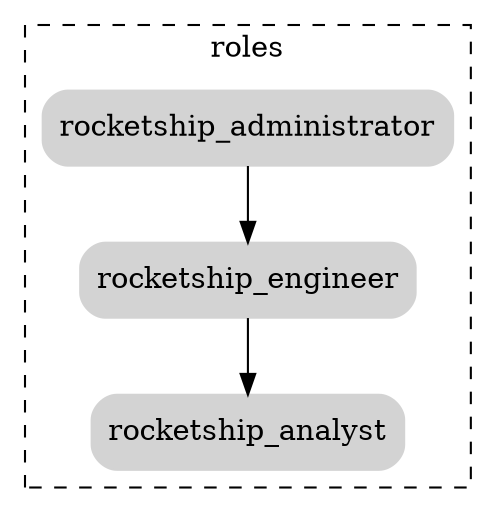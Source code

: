 # You may copy and paste all this to http://viz-js.com/

digraph G {

  subgraph cluster_1 {
    node [style=filled shape=Mrecord color=LightGray]
    style=dashed;
    label=roles

    rocketship_administrator;
    rocketship_analyst;
    rocketship_engineer;
  }

  // GRANT ROLE role1 TO ROLE role2
  rocketship_administrator -> rocketship_engineer;
  rocketship_engineer -> rocketship_analyst;
}
